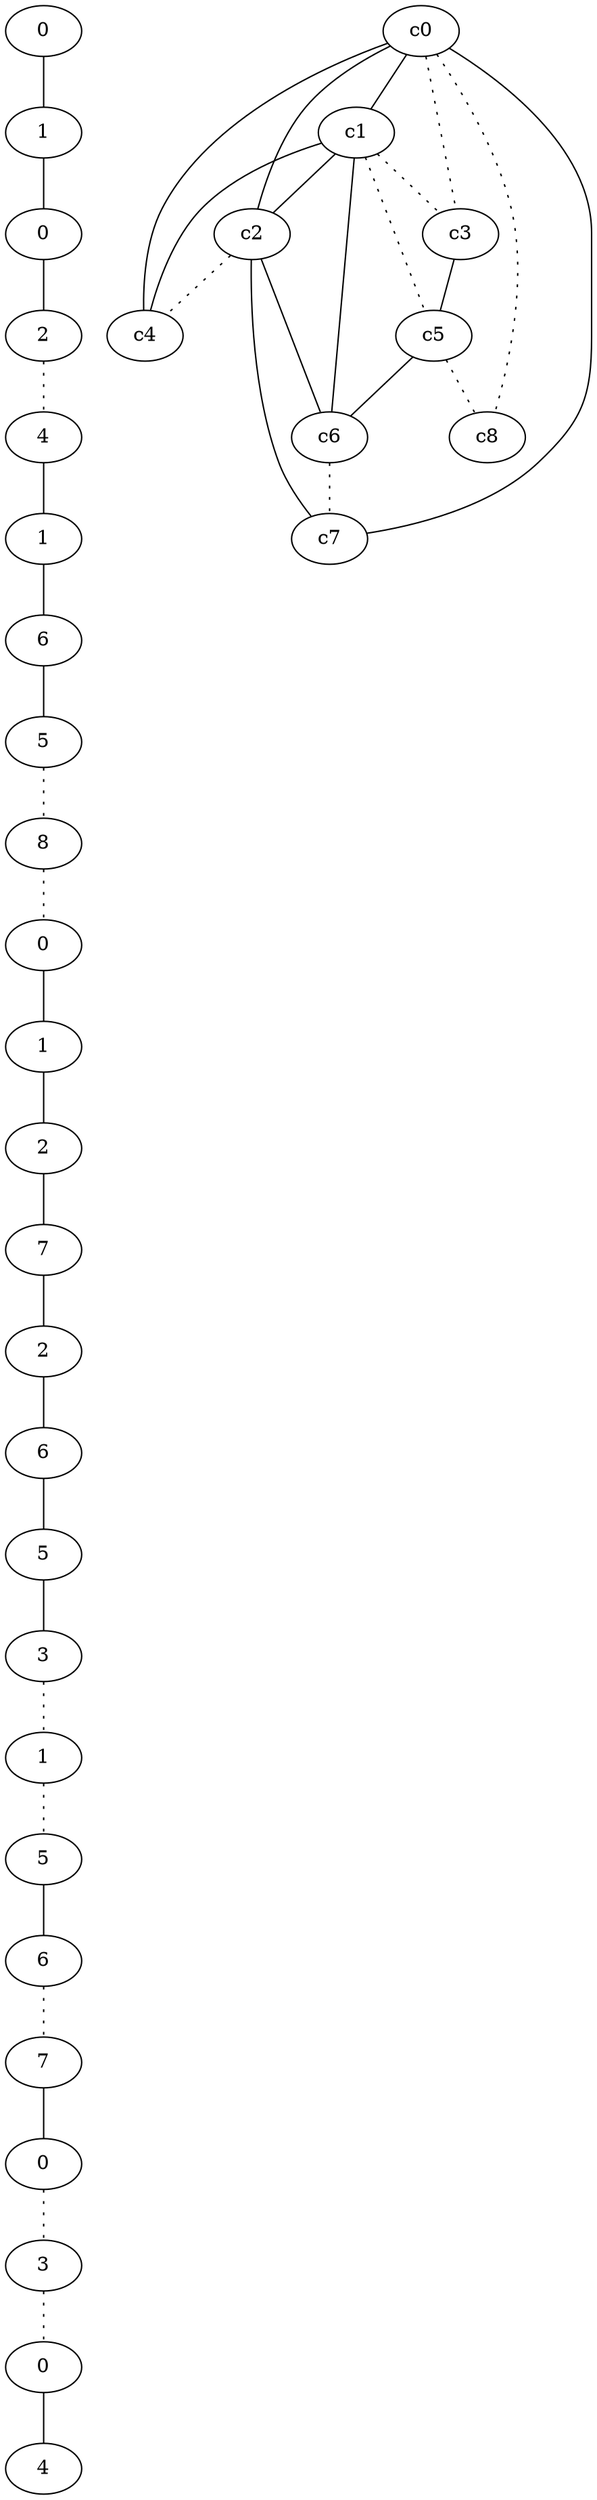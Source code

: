 graph {
a0[label=0];
a1[label=1];
a2[label=0];
a3[label=2];
a4[label=4];
a5[label=1];
a6[label=6];
a7[label=5];
a8[label=8];
a9[label=0];
a10[label=1];
a11[label=2];
a12[label=7];
a13[label=2];
a14[label=6];
a15[label=5];
a16[label=3];
a17[label=1];
a18[label=5];
a19[label=6];
a20[label=7];
a21[label=0];
a22[label=3];
a23[label=0];
a24[label=4];
a0 -- a1;
a1 -- a2;
a2 -- a3;
a3 -- a4 [style=dotted];
a4 -- a5;
a5 -- a6;
a6 -- a7;
a7 -- a8 [style=dotted];
a8 -- a9 [style=dotted];
a9 -- a10;
a10 -- a11;
a11 -- a12;
a12 -- a13;
a13 -- a14;
a14 -- a15;
a15 -- a16;
a16 -- a17 [style=dotted];
a17 -- a18 [style=dotted];
a18 -- a19;
a19 -- a20 [style=dotted];
a20 -- a21;
a21 -- a22 [style=dotted];
a22 -- a23 [style=dotted];
a23 -- a24;
c0 -- c1;
c0 -- c2;
c0 -- c3 [style=dotted];
c0 -- c4;
c0 -- c7;
c0 -- c8 [style=dotted];
c1 -- c2;
c1 -- c3 [style=dotted];
c1 -- c4;
c1 -- c5 [style=dotted];
c1 -- c6;
c2 -- c4 [style=dotted];
c2 -- c6;
c2 -- c7;
c3 -- c5;
c5 -- c6;
c5 -- c8 [style=dotted];
c6 -- c7 [style=dotted];
}
